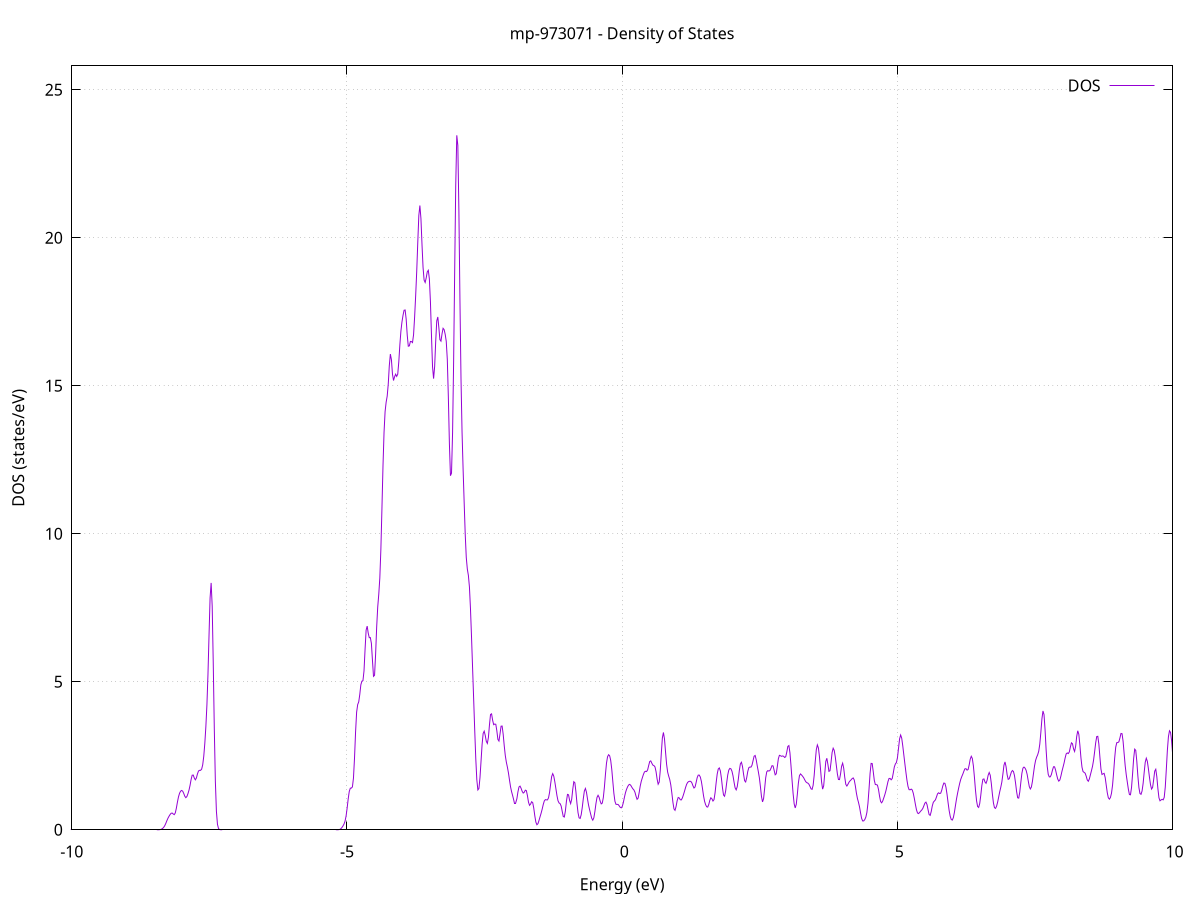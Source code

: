set title 'mp-973071 - Density of States'
set xlabel 'Energy (eV)'
set ylabel 'DOS (states/eV)'
set grid
set xrange [-10:10]
set yrange [0:25.808]
set xzeroaxis lt -1
set terminal png size 800,600
set output 'mp-973071_dos_gnuplot.png'
plot '-' using 1:2 with lines title 'DOS'
-10.073400 0.000000
-10.054200 0.000000
-10.035100 0.000000
-10.015900 0.000000
-9.996800 0.000000
-9.977600 0.000000
-9.958500 0.000000
-9.939300 0.000000
-9.920100 0.000000
-9.901000 0.000000
-9.881800 0.000000
-9.862700 0.000000
-9.843500 0.000000
-9.824400 0.000000
-9.805200 0.000000
-9.786000 0.000000
-9.766900 0.000000
-9.747700 0.000000
-9.728600 0.000000
-9.709400 0.000000
-9.690300 0.000000
-9.671100 0.000000
-9.652000 0.000000
-9.632800 0.000000
-9.613600 0.000000
-9.594500 0.000000
-9.575300 0.000000
-9.556200 0.000000
-9.537000 0.000000
-9.517900 0.000000
-9.498700 0.000000
-9.479500 0.000000
-9.460400 0.000000
-9.441200 0.000000
-9.422100 0.000000
-9.402900 0.000000
-9.383800 0.000000
-9.364600 0.000000
-9.345400 0.000000
-9.326300 0.000000
-9.307100 0.000000
-9.288000 0.000000
-9.268800 0.000000
-9.249700 0.000000
-9.230500 0.000000
-9.211400 0.000000
-9.192200 0.000000
-9.173000 0.000000
-9.153900 0.000000
-9.134700 0.000000
-9.115600 0.000000
-9.096400 0.000000
-9.077300 0.000000
-9.058100 0.000000
-9.038900 0.000000
-9.019800 0.000000
-9.000600 0.000000
-8.981500 0.000000
-8.962300 0.000000
-8.943200 0.000000
-8.924000 0.000000
-8.904800 0.000000
-8.885700 0.000000
-8.866500 0.000000
-8.847400 0.000000
-8.828200 0.000000
-8.809100 0.000000
-8.789900 0.000000
-8.770700 0.000000
-8.751600 0.000000
-8.732400 0.000000
-8.713300 0.000000
-8.694100 0.000000
-8.675000 0.000000
-8.655800 0.000000
-8.636700 0.000000
-8.617500 0.000000
-8.598300 0.000000
-8.579200 0.000000
-8.560000 0.000000
-8.540900 0.000000
-8.521700 0.000000
-8.502600 0.000000
-8.483400 0.000000
-8.464200 0.000000
-8.445100 0.000100
-8.425900 0.000700
-8.406800 0.002800
-8.387600 0.009000
-8.368500 0.022500
-8.349300 0.046200
-8.330100 0.083100
-8.311000 0.138600
-8.291800 0.215900
-8.272700 0.305200
-8.253500 0.387400
-8.234400 0.453900
-8.215200 0.511100
-8.196100 0.555900
-8.176900 0.565900
-8.157700 0.534600
-8.138600 0.510900
-8.119400 0.568500
-8.100300 0.727000
-8.081100 0.929400
-8.062000 1.106300
-8.042800 1.230000
-8.023600 1.302600
-8.004500 1.328700
-7.985300 1.305400
-7.966200 1.230200
-7.947000 1.133800
-7.927900 1.084900
-7.908700 1.123000
-7.889500 1.218300
-7.870400 1.338700
-7.851200 1.500500
-7.832100 1.698000
-7.812900 1.843200
-7.793800 1.849300
-7.774600 1.751700
-7.755500 1.687200
-7.736300 1.747300
-7.717100 1.883700
-7.698000 1.984300
-7.678800 2.009300
-7.659700 2.007700
-7.640500 2.049200
-7.621400 2.192900
-7.602200 2.481400
-7.583000 2.917500
-7.563900 3.484200
-7.544700 4.224400
-7.525600 5.251200
-7.506400 6.570400
-7.487300 7.829800
-7.468100 8.339700
-7.448900 7.560200
-7.429800 5.651000
-7.410600 3.413600
-7.391500 1.643700
-7.372300 0.624000
-7.353200 0.185100
-7.334000 0.042500
-7.314900 0.007500
-7.295700 0.001000
-7.276500 0.000100
-7.257400 0.000000
-7.238200 0.000000
-7.219100 0.000000
-7.199900 0.000000
-7.180800 0.000000
-7.161600 0.000000
-7.142400 0.000000
-7.123300 0.000000
-7.104100 0.000000
-7.085000 0.000000
-7.065800 0.000000
-7.046700 0.000000
-7.027500 0.000000
-7.008300 0.000000
-6.989200 0.000000
-6.970000 0.000000
-6.950900 0.000000
-6.931700 0.000000
-6.912600 0.000000
-6.893400 0.000000
-6.874200 0.000000
-6.855100 0.000000
-6.835900 0.000000
-6.816800 0.000000
-6.797600 0.000000
-6.778500 0.000000
-6.759300 0.000000
-6.740200 0.000000
-6.721000 0.000000
-6.701800 0.000000
-6.682700 0.000000
-6.663500 0.000000
-6.644400 0.000000
-6.625200 0.000000
-6.606100 0.000000
-6.586900 0.000000
-6.567700 0.000000
-6.548600 0.000000
-6.529400 0.000000
-6.510300 0.000000
-6.491100 0.000000
-6.472000 0.000000
-6.452800 0.000000
-6.433600 0.000000
-6.414500 0.000000
-6.395300 0.000000
-6.376200 0.000000
-6.357000 0.000000
-6.337900 0.000000
-6.318700 0.000000
-6.299600 0.000000
-6.280400 0.000000
-6.261200 0.000000
-6.242100 0.000000
-6.222900 0.000000
-6.203800 0.000000
-6.184600 0.000000
-6.165500 0.000000
-6.146300 0.000000
-6.127100 0.000000
-6.108000 0.000000
-6.088800 0.000000
-6.069700 0.000000
-6.050500 0.000000
-6.031400 0.000000
-6.012200 0.000000
-5.993000 0.000000
-5.973900 0.000000
-5.954700 0.000000
-5.935600 0.000000
-5.916400 0.000000
-5.897300 0.000000
-5.878100 0.000000
-5.859000 0.000000
-5.839800 0.000000
-5.820600 0.000000
-5.801500 0.000000
-5.782300 0.000000
-5.763200 0.000000
-5.744000 0.000000
-5.724900 0.000000
-5.705700 0.000000
-5.686500 0.000000
-5.667400 0.000000
-5.648200 0.000000
-5.629100 0.000000
-5.609900 0.000000
-5.590800 0.000000
-5.571600 0.000000
-5.552400 0.000000
-5.533300 0.000000
-5.514100 0.000000
-5.495000 0.000000
-5.475800 0.000000
-5.456700 0.000000
-5.437500 0.000000
-5.418300 0.000000
-5.399200 0.000000
-5.380000 0.000000
-5.360900 0.000000
-5.341700 0.000000
-5.322600 0.000000
-5.303400 0.000000
-5.284300 0.000000
-5.265100 0.000000
-5.245900 0.000000
-5.226800 0.000000
-5.207600 0.000000
-5.188500 0.000100
-5.169300 0.000700
-5.150200 0.003500
-5.131000 0.012500
-5.111800 0.034400
-5.092700 0.073300
-5.073500 0.126100
-5.054400 0.191100
-5.035200 0.289400
-5.016100 0.463900
-4.996900 0.732800
-4.977700 1.043000
-4.958600 1.291800
-4.939400 1.405100
-4.920300 1.408100
-4.901100 1.448500
-4.882000 1.746100
-4.862800 2.424300
-4.843700 3.303900
-4.824500 3.973900
-4.805300 4.229200
-4.786200 4.321900
-4.767000 4.573000
-4.747900 4.897100
-4.728700 5.019900
-4.709600 5.038100
-4.690400 5.365000
-4.671200 6.089800
-4.652100 6.744100
-4.632900 6.881300
-4.613800 6.644300
-4.594600 6.488200
-4.575500 6.493700
-4.556300 6.300500
-4.537100 5.732000
-4.518000 5.183900
-4.498800 5.219300
-4.479700 5.924000
-4.460500 6.843700
-4.441400 7.521500
-4.422200 7.954800
-4.403100 8.505000
-4.383900 9.478500
-4.364700 10.844100
-4.345600 12.278700
-4.326400 13.427400
-4.307300 14.126800
-4.288100 14.446400
-4.269000 14.651200
-4.249800 15.059200
-4.230600 15.679700
-4.211500 16.072100
-4.192300 15.881700
-4.173200 15.394000
-4.154000 15.177900
-4.134900 15.305600
-4.115700 15.391400
-4.096500 15.316700
-4.077400 15.392400
-4.058200 15.809500
-4.039100 16.379200
-4.019900 16.846200
-4.000800 17.154900
-3.981600 17.379500
-3.962400 17.551700
-3.943300 17.560800
-3.924100 17.248300
-3.905000 16.710000
-3.885800 16.337300
-3.866700 16.348900
-3.847500 16.498900
-3.828400 16.493300
-3.809200 16.459900
-3.790000 16.723900
-3.770900 17.318600
-3.751700 18.045300
-3.732600 18.864400
-3.713400 19.844200
-3.694300 20.753200
-3.675100 21.090100
-3.655900 20.647900
-3.636800 19.779900
-3.617600 19.001500
-3.598500 18.571100
-3.579300 18.490800
-3.560200 18.644600
-3.541000 18.850300
-3.521800 18.902100
-3.502700 18.608800
-3.483500 17.840800
-3.464400 16.697500
-3.445200 15.643300
-3.426100 15.240800
-3.406900 15.651300
-3.387800 16.499300
-3.368600 17.191000
-3.349400 17.325100
-3.330300 16.961100
-3.311100 16.556400
-3.292000 16.508000
-3.272800 16.754300
-3.253700 16.942300
-3.234500 16.897700
-3.215300 16.738600
-3.196200 16.505600
-3.177000 15.894700
-3.157900 14.627700
-3.138700 13.037500
-3.119600 11.961900
-3.100400 12.048500
-3.081200 13.406000
-3.062100 15.814600
-3.042900 18.861800
-3.023800 21.774000
-3.004600 23.461700
-2.985500 23.121600
-2.966300 20.908600
-2.947200 17.892700
-2.928000 15.240400
-2.908800 13.425200
-2.889700 12.175400
-2.870500 11.056300
-2.851400 9.989200
-2.832200 9.200600
-2.813100 8.807600
-2.793900 8.594400
-2.774700 8.201100
-2.755600 7.462100
-2.736400 6.490300
-2.717300 5.459300
-2.698100 4.422300
-2.679000 3.377900
-2.659800 2.410700
-2.640600 1.689700
-2.621500 1.346000
-2.602300 1.394600
-2.583200 1.760200
-2.564000 2.316000
-2.544900 2.880300
-2.525700 3.252300
-2.506600 3.331700
-2.487400 3.186500
-2.468200 2.985500
-2.449100 2.917100
-2.429900 3.121300
-2.410800 3.544500
-2.391600 3.894400
-2.372500 3.916800
-2.353300 3.700900
-2.334100 3.550700
-2.315000 3.573100
-2.295800 3.563400
-2.276700 3.340700
-2.257500 3.050800
-2.238400 2.997900
-2.219200 3.238000
-2.200000 3.500000
-2.180900 3.504800
-2.161700 3.228100
-2.142600 2.841200
-2.123400 2.510100
-2.104300 2.286200
-2.085100 2.116800
-2.065900 1.921100
-2.046800 1.678900
-2.027600 1.449300
-2.008500 1.282800
-1.989300 1.151200
-1.970200 1.008900
-1.951000 0.890000
-1.931900 0.890000
-1.912700 1.048300
-1.893500 1.280500
-1.874400 1.446000
-1.855200 1.475100
-1.836100 1.401900
-1.816900 1.299800
-1.797800 1.240300
-1.778600 1.267900
-1.759400 1.338100
-1.740300 1.322400
-1.721100 1.154300
-1.702000 0.934900
-1.682800 0.826100
-1.663700 0.867900
-1.644500 0.947100
-1.625300 0.918600
-1.606200 0.733900
-1.587000 0.471700
-1.567900 0.258300
-1.548700 0.170200
-1.529600 0.206600
-1.510400 0.316300
-1.491300 0.441200
-1.472100 0.561300
-1.452900 0.698000
-1.433800 0.852200
-1.414600 0.972900
-1.395500 1.018400
-1.376300 1.011000
-1.357200 1.009700
-1.338000 1.076300
-1.318800 1.260200
-1.299700 1.543200
-1.280500 1.801300
-1.261400 1.897000
-1.242200 1.810200
-1.223100 1.619200
-1.203900 1.389500
-1.184700 1.157500
-1.165600 0.981000
-1.146400 0.905900
-1.127300 0.883400
-1.108100 0.801400
-1.089000 0.622600
-1.069800 0.448200
-1.050700 0.430200
-1.031500 0.633600
-1.012300 0.960700
-0.993200 1.195100
-0.974000 1.181600
-0.954900 0.994700
-0.935700 0.885000
-0.916600 1.033700
-0.897400 1.368300
-0.878200 1.623700
-0.859100 1.588000
-0.839900 1.282000
-0.820800 0.890800
-0.801600 0.576200
-0.782500 0.403200
-0.763300 0.383500
-0.744100 0.508400
-0.725000 0.749400
-0.705800 1.050900
-0.686700 1.309300
-0.667500 1.395900
-0.648400 1.270500
-0.629200 1.037900
-0.610000 0.830000
-0.590900 0.673800
-0.571700 0.525900
-0.552600 0.386800
-0.533400 0.324300
-0.514300 0.402800
-0.495100 0.616600
-0.476000 0.884100
-0.456800 1.093600
-0.437600 1.165700
-0.418500 1.098700
-0.399300 0.967100
-0.380200 0.874600
-0.361000 0.900400
-0.341900 1.086700
-0.322700 1.435300
-0.303500 1.871800
-0.284400 2.250500
-0.265200 2.467600
-0.246100 2.535800
-0.226900 2.499600
-0.207800 2.344200
-0.188600 2.040500
-0.169400 1.630700
-0.150300 1.231400
-0.131100 0.962000
-0.112000 0.860400
-0.092800 0.858500
-0.073700 0.855000
-0.054500 0.811200
-0.035400 0.758100
-0.016200 0.740800
0.003000 0.791900
0.022100 0.922100
0.041300 1.095700
0.060400 1.251400
0.079600 1.364800
0.098700 1.451000
0.117900 1.513600
0.137100 1.534300
0.156200 1.502800
0.175400 1.439600
0.194500 1.385200
0.213700 1.345500
0.232800 1.269200
0.252000 1.134800
0.271200 1.029800
0.290300 1.070600
0.309500 1.258600
0.328600 1.479200
0.347800 1.641100
0.366900 1.756700
0.386100 1.866800
0.405200 1.953300
0.424400 1.976400
0.443600 1.967000
0.462700 2.020600
0.481900 2.167900
0.501000 2.306700
0.520200 2.326700
0.539300 2.249900
0.558500 2.184000
0.577700 2.168100
0.596800 2.124200
0.616000 1.963400
0.635100 1.715800
0.654300 1.538700
0.673400 1.609800
0.692600 1.997800
0.711800 2.587600
0.730900 3.106400
0.750100 3.287900
0.769200 3.070900
0.788400 2.631200
0.807500 2.213500
0.826700 1.949200
0.845900 1.811900
0.865000 1.696500
0.884200 1.512900
0.903300 1.237100
0.922500 0.928700
0.941600 0.703800
0.960800 0.656900
0.979900 0.785700
0.999100 0.978200
1.018300 1.091300
1.037400 1.075900
1.056600 1.014100
1.075700 1.009100
1.094900 1.078200
1.114000 1.183400
1.133200 1.303300
1.152400 1.428400
1.171500 1.534800
1.190700 1.600700
1.209800 1.629500
1.229000 1.639800
1.248100 1.633200
1.267300 1.583700
1.286500 1.486600
1.305600 1.410600
1.324800 1.445800
1.343900 1.594400
1.363100 1.758200
1.382200 1.846000
1.401400 1.847000
1.420500 1.780400
1.439700 1.634800
1.458900 1.406900
1.478000 1.158100
1.497200 0.967200
1.516300 0.849200
1.535500 0.777800
1.554600 0.766700
1.573800 0.852100
1.593000 0.996100
1.612100 1.081600
1.631300 1.044600
1.650400 0.971300
1.669600 1.018600
1.688700 1.251800
1.707900 1.587400
1.727100 1.882100
1.746200 2.052300
1.765400 2.089300
1.784500 1.988600
1.803700 1.742100
1.822800 1.419900
1.842000 1.175200
1.861100 1.133200
1.880300 1.303200
1.899500 1.587300
1.918600 1.852600
1.937800 2.016000
1.956900 2.074500
1.976100 2.059600
1.995200 1.980000
2.014400 1.822500
2.033600 1.606600
2.052700 1.415000
2.071900 1.348300
2.091000 1.453700
2.110200 1.701800
2.129300 2.001500
2.148500 2.228400
2.167700 2.281100
2.186800 2.138200
2.206000 1.878600
2.225100 1.657400
2.244300 1.615200
2.263400 1.762600
2.282600 1.970200
2.301800 2.098500
2.320900 2.120400
2.340100 2.116100
2.359200 2.179500
2.378400 2.331400
2.397500 2.485500
2.416700 2.510100
2.435800 2.368500
2.455000 2.158700
2.474200 1.967700
2.493300 1.756800
2.512500 1.457400
2.531600 1.125400
2.550800 0.941700
2.569900 1.049500
2.589100 1.394100
2.608300 1.755300
2.627400 1.956500
2.646600 1.998400
2.665700 1.983800
2.684900 1.999800
2.704000 2.076400
2.723200 2.165400
2.742400 2.157500
2.761500 2.010600
2.780700 1.856900
2.799800 1.890200
2.819000 2.132400
2.838100 2.398000
2.857300 2.515200
2.876400 2.501900
2.895600 2.481400
2.914800 2.494000
2.933900 2.483400
2.953100 2.442900
2.972200 2.467200
2.991400 2.622900
3.010500 2.816500
3.029700 2.845000
3.048900 2.600600
3.068000 2.164400
3.087200 1.676000
3.106300 1.222000
3.125500 0.877400
3.144600 0.737700
3.163800 0.860400
3.183000 1.195700
3.202100 1.578100
3.221300 1.825800
3.240400 1.887100
3.259600 1.852100
3.278700 1.809100
3.297900 1.760100
3.317000 1.689600
3.336200 1.624600
3.355400 1.592200
3.374500 1.575800
3.393700 1.538900
3.412800 1.466100
3.432000 1.384200
3.451100 1.365800
3.470300 1.502800
3.489500 1.840700
3.508600 2.304100
3.527800 2.703300
3.546900 2.867200
3.566100 2.766000
3.585200 2.469200
3.604400 2.050100
3.623600 1.618200
3.642700 1.372700
3.661900 1.484200
3.681000 1.895500
3.700200 2.305900
3.719300 2.416600
3.738500 2.211600
3.757600 1.973900
3.776800 1.994900
3.796000 2.286700
3.815100 2.611900
3.834300 2.755700
3.853400 2.683600
3.872600 2.465200
3.891700 2.173500
3.910900 1.886100
3.930100 1.698600
3.949200 1.694700
3.968400 1.886100
3.987500 2.145900
4.006700 2.250300
4.025800 2.081900
4.045000 1.767200
4.064200 1.533300
4.083300 1.477800
4.102500 1.535500
4.121600 1.606500
4.140800 1.651500
4.159900 1.686800
4.179100 1.729800
4.198300 1.752100
4.217400 1.683500
4.236600 1.491200
4.255700 1.247500
4.274900 1.058600
4.294000 0.928500
4.313200 0.772800
4.332300 0.565700
4.351500 0.383400
4.370700 0.297400
4.389800 0.299800
4.409000 0.347300
4.428100 0.428800
4.447300 0.586800
4.466400 0.893600
4.485600 1.373300
4.504800 1.903300
4.523900 2.243400
4.543100 2.238100
4.562200 1.969700
4.581400 1.673700
4.600500 1.528500
4.619700 1.524800
4.638900 1.508700
4.658000 1.362700
4.677200 1.132100
4.696300 0.954900
4.715500 0.910600
4.734600 0.972900
4.753800 1.075100
4.772900 1.184000
4.792100 1.311100
4.811300 1.469000
4.830400 1.630800
4.849600 1.733600
4.868700 1.735000
4.887900 1.688600
4.907000 1.729600
4.926200 1.913900
4.945400 2.121600
4.964500 2.222800
4.983700 2.274500
5.002800 2.440500
5.022000 2.756500
5.041100 3.070900
5.060300 3.202100
5.079500 3.097700
5.098600 2.839900
5.117800 2.535900
5.136900 2.235200
5.156100 1.942300
5.175200 1.670100
5.194400 1.460700
5.213500 1.356000
5.232700 1.350200
5.251900 1.374400
5.271000 1.345700
5.290200 1.232700
5.309300 1.057700
5.328500 0.858000
5.347600 0.677600
5.366800 0.567200
5.386000 0.547200
5.405100 0.585000
5.424300 0.629800
5.443400 0.666300
5.462600 0.719400
5.481700 0.806900
5.500900 0.900400
5.520100 0.933900
5.539200 0.853300
5.558400 0.678100
5.577500 0.515600
5.596700 0.486100
5.615800 0.614200
5.635000 0.802700
5.654200 0.929300
5.673300 0.971300
5.692500 1.010800
5.711600 1.108600
5.730800 1.215300
5.749900 1.249400
5.769100 1.224200
5.788200 1.235800
5.807400 1.337600
5.826600 1.481900
5.845700 1.579100
5.864900 1.568200
5.884000 1.434600
5.903200 1.199800
5.922300 0.916500
5.941500 0.652400
5.960700 0.457200
5.979800 0.347100
5.999000 0.327400
6.018100 0.409600
6.037300 0.589200
6.056400 0.821000
6.075600 1.044000
6.094800 1.234100
6.113900 1.406600
6.133100 1.568300
6.152200 1.701600
6.171400 1.798000
6.190500 1.882700
6.209700 1.981200
6.228800 2.060800
6.248000 2.062800
6.267200 2.014700
6.286300 2.036100
6.305500 2.188800
6.324600 2.384700
6.343800 2.482600
6.362900 2.408700
6.382100 2.158200
6.401300 1.767700
6.420400 1.333100
6.439600 0.981400
6.458700 0.786800
6.477900 0.755300
6.497000 0.883900
6.516200 1.159700
6.535400 1.488600
6.554500 1.705200
6.573700 1.718300
6.592800 1.614100
6.612000 1.569300
6.631100 1.670600
6.650300 1.842800
6.669400 1.934500
6.688600 1.841500
6.707800 1.567200
6.726900 1.212200
6.746100 0.910400
6.765200 0.746600
6.784400 0.722700
6.803500 0.796500
6.822700 0.933600
6.841900 1.109800
6.861000 1.286800
6.880200 1.438300
6.899300 1.613400
6.918500 1.884600
6.937600 2.180900
6.956800 2.292700
6.976000 2.131000
6.995100 1.860700
7.014300 1.703700
7.033400 1.722200
7.052600 1.835900
7.071700 1.947900
7.090900 2.001900
7.110100 1.969200
7.129200 1.828300
7.148400 1.580000
7.167500 1.288500
7.186700 1.080600
7.205800 1.069600
7.225000 1.272000
7.244100 1.598100
7.263300 1.906000
7.282500 2.082700
7.301600 2.118700
7.320800 2.083300
7.339900 2.010900
7.359100 1.870000
7.378200 1.659100
7.397400 1.462200
7.416600 1.378200
7.435700 1.442100
7.454900 1.633800
7.474000 1.900300
7.493200 2.159000
7.512300 2.343000
7.531500 2.452700
7.550700 2.535800
7.569800 2.656900
7.589000 2.897400
7.608100 3.295100
7.627300 3.745300
7.646400 4.013900
7.665600 3.891600
7.684700 3.373300
7.703900 2.694300
7.723100 2.150300
7.742200 1.870900
7.761400 1.785200
7.780500 1.790200
7.799700 1.869100
7.818800 2.012300
7.838000 2.129000
7.857200 2.127000
7.876300 2.011900
7.895500 1.853300
7.914600 1.713800
7.933800 1.643300
7.952900 1.680700
7.972100 1.813400
7.991300 1.973000
8.010400 2.111700
8.029600 2.253100
8.048700 2.422700
8.067900 2.561900
8.087000 2.596100
8.106200 2.574700
8.125300 2.630900
8.144500 2.796000
8.163700 2.937500
8.182800 2.906900
8.202000 2.734100
8.221100 2.646100
8.240300 2.821800
8.259400 3.152100
8.278600 3.344700
8.297800 3.228100
8.316900 2.864500
8.336100 2.438100
8.355200 2.116400
8.374400 1.967900
8.393500 1.939600
8.412700 1.912000
8.431900 1.811100
8.451000 1.683500
8.470200 1.638800
8.489300 1.717100
8.508500 1.857500
8.527600 1.996500
8.546800 2.145300
8.566000 2.354700
8.585100 2.637400
8.604300 2.937600
8.623400 3.150000
8.642600 3.157500
8.661700 2.899000
8.680900 2.455800
8.700000 2.047800
8.719200 1.867800
8.738400 1.889800
8.757500 1.906100
8.776700 1.766900
8.795800 1.508100
8.815000 1.250000
8.834100 1.081800
8.853300 1.034700
8.872500 1.091100
8.891600 1.235500
8.910800 1.506200
8.929900 1.930200
8.949100 2.416800
8.968200 2.789000
8.987400 2.942300
9.006600 2.946800
9.025700 2.970900
9.044900 3.102600
9.064000 3.254300
9.083200 3.246700
9.102300 2.988100
9.121500 2.567700
9.140600 2.161000
9.159800 1.856200
9.179000 1.610000
9.198100 1.370800
9.217300 1.189200
9.236400 1.181700
9.255600 1.426200
9.274700 1.888500
9.293900 2.402300
9.313100 2.724100
9.332200 2.683400
9.351400 2.313900
9.370500 1.822000
9.389700 1.426100
9.408800 1.224500
9.428000 1.198000
9.447200 1.310500
9.466300 1.567500
9.485500 1.939300
9.504600 2.280100
9.523800 2.417600
9.542900 2.313300
9.562100 2.063800
9.581200 1.777100
9.600400 1.521500
9.619600 1.375200
9.638700 1.431500
9.657900 1.693400
9.677000 1.982500
9.696200 2.044200
9.715300 1.791300
9.734500 1.389900
9.753700 1.082500
9.772800 0.978900
9.792000 1.007600
9.811100 1.028800
9.830300 1.010700
9.849400 1.093000
9.868600 1.441400
9.887800 2.042700
9.906900 2.685100
9.926100 3.146400
9.945200 3.343500
9.964400 3.290100
9.983500 3.011900
10.002700 2.553000
10.021800 2.002800
10.041000 1.494800
10.060200 1.181300
10.079300 1.156800
10.098500 1.363400
10.117600 1.601300
10.136800 1.680000
10.155900 1.562600
10.175100 1.353400
10.194300 1.174600
10.213400 1.080800
10.232600 1.071200
10.251700 1.149700
10.270900 1.343500
10.290000 1.636000
10.309200 1.905800
10.328400 2.019000
10.347500 2.009300
10.366700 2.085600
10.385800 2.387600
10.405000 2.805800
10.424100 3.128400
10.443300 3.281000
10.462500 3.309400
10.481600 3.225200
10.500800 3.002600
10.519900 2.671500
10.539100 2.334000
10.558200 2.095200
10.577400 1.974700
10.596500 1.894700
10.615700 1.799800
10.634900 1.739200
10.654000 1.756200
10.673200 1.782800
10.692300 1.751700
10.711500 1.720300
10.730600 1.781000
10.749800 1.915500
10.769000 2.014100
10.788100 1.987300
10.807300 1.825200
10.826400 1.588800
10.845600 1.372600
10.864700 1.257300
10.883900 1.271100
10.903100 1.377800
10.922200 1.503900
10.941400 1.609300
10.960500 1.734400
10.979700 1.928200
10.998800 2.132300
11.018000 2.218800
11.037100 2.156300
11.056300 2.054100
11.075500 2.015800
11.094600 2.017100
11.113800 1.955900
11.132900 1.787100
11.152100 1.594400
11.171200 1.547100
11.190400 1.769500
11.209600 2.207700
11.228700 2.631800
11.247900 2.816100
11.267000 2.720400
11.286200 2.487600
11.305300 2.297800
11.324500 2.218400
11.343700 2.171500
11.362800 2.062100
11.382000 1.920100
11.401100 1.862600
11.420300 1.940900
11.439400 2.095600
11.458600 2.229400
11.477700 2.265900
11.496900 2.173000
11.516100 1.963800
11.535200 1.669600
11.554400 1.340000
11.573500 1.073200
11.592700 0.992900
11.611800 1.166000
11.631000 1.520100
11.650200 1.829900
11.669300 1.868500
11.688500 1.648900
11.707600 1.448100
11.726800 1.520800
11.745900 1.841900
11.765100 2.178100
11.784300 2.341600
11.803400 2.296900
11.822600 2.090600
11.841700 1.809900
11.860900 1.583100
11.880000 1.509500
11.899200 1.587500
11.918400 1.753100
11.937500 1.947000
11.956700 2.126800
11.975800 2.255100
11.995000 2.288600
12.014100 2.183100
12.033300 1.964900
12.052400 1.806300
12.071600 1.907600
12.090800 2.234400
12.109900 2.481400
12.129100 2.388200
12.148200 2.008700
12.167400 1.597900
12.186500 1.328700
12.205700 1.199600
12.224900 1.141500
12.244000 1.125100
12.263200 1.173500
12.282300 1.304300
12.301500 1.479200
12.320600 1.619900
12.339800 1.668500
12.359000 1.615900
12.378100 1.491300
12.397300 1.359200
12.416400 1.295300
12.435600 1.340100
12.454700 1.521200
12.473900 1.882800
12.493000 2.399200
12.512200 2.912400
12.531400 3.242700
12.550500 3.305300
12.569700 3.086700
12.588800 2.623800
12.608000 2.062400
12.627100 1.629700
12.646300 1.464300
12.665500 1.493700
12.684600 1.524700
12.703800 1.449600
12.722900 1.328400
12.742100 1.268100
12.761200 1.275500
12.780400 1.257600
12.799600 1.145200
12.818700 0.980400
12.837900 0.877600
12.857000 0.921200
12.876200 1.100800
12.895300 1.325300
12.914500 1.499000
12.933600 1.592500
12.952800 1.646600
12.972000 1.731700
12.991100 1.908300
13.010300 2.175200
13.029400 2.425200
13.048600 2.504600
13.067700 2.376300
13.086900 2.178800
13.106100 2.067100
13.125200 2.040200
13.144400 1.985400
13.163500 1.862300
13.182700 1.772900
13.201800 1.822000
13.221000 1.964300
13.240200 2.068300
13.259300 2.104300
13.278500 2.168400
13.297600 2.328900
13.316800 2.538400
13.335900 2.696900
13.355100 2.748600
13.374300 2.716100
13.393400 2.639200
13.412600 2.495700
13.431700 2.233800
13.450900 1.879500
13.470000 1.552400
13.489200 1.360200
13.508300 1.309800
13.527500 1.340500
13.546700 1.407200
13.565800 1.486900
13.585000 1.542300
13.604100 1.537300
13.623300 1.470600
13.642400 1.371900
13.661600 1.289900
13.680800 1.290500
13.699900 1.420800
13.719100 1.634800
13.738200 1.798500
13.757400 1.824000
13.776500 1.765000
13.795700 1.734100
13.814900 1.768000
13.834000 1.830200
13.853200 1.906300
13.872300 1.994900
13.891500 2.026000
13.910600 1.930500
13.929800 1.798600
13.948900 1.807700
13.968100 1.982500
13.987300 2.175300
14.006400 2.275600
14.025600 2.295200
14.044700 2.255900
14.063900 2.116700
14.083000 1.849600
14.102200 1.538000
14.121400 1.352000
14.140500 1.397900
14.159700 1.615300
14.178800 1.857600
14.198000 2.056100
14.217100 2.276600
14.236300 2.609000
14.255500 2.997200
14.274600 3.201400
14.293800 3.006600
14.312900 2.478500
14.332100 1.949200
14.351200 1.745800
14.370400 1.946200
14.389500 2.345100
14.408700 2.632600
14.427900 2.637900
14.447000 2.412900
14.466200 2.111400
14.485300 1.853900
14.504500 1.712200
14.523600 1.726000
14.542800 1.856100
14.562000 1.985600
14.581100 2.038800
14.600300 2.046800
14.619400 2.060900
14.638600 2.090200
14.657700 2.171700
14.676900 2.385900
14.696100 2.725600
14.715200 3.045300
14.734400 3.213700
14.753500 3.219300
14.772700 3.078900
14.791800 2.785400
14.811000 2.434800
14.830200 2.261900
14.849300 2.428800
14.868500 2.846400
14.887600 3.264400
14.906800 3.487200
14.925900 3.492200
14.945100 3.390300
14.964200 3.278800
14.983400 3.150900
15.002600 2.971100
15.021700 2.783300
15.040900 2.703000
15.060000 2.841400
15.079200 3.219100
15.098300 3.690100
15.117500 4.003800
15.136700 4.036500
15.155800 3.926200
15.175000 3.906900
15.194100 4.040200
15.213300 4.167800
15.232400 4.111900
15.251600 3.868800
15.270800 3.583200
15.289900 3.389000
15.309100 3.320000
15.328200 3.336500
15.347400 3.406400
15.366500 3.561000
15.385700 3.849000
15.404800 4.246600
15.424000 4.659300
15.443200 4.977100
15.462300 5.106200
15.481500 5.005100
15.500600 4.698200
15.519800 4.231500
15.538900 3.665400
15.558100 3.129100
15.577300 2.804800
15.596400 2.798000
15.615600 3.017800
15.634700 3.222400
15.653900 3.221600
15.673000 3.032100
15.692200 2.839500
15.711400 2.831500
15.730500 3.049600
15.749700 3.381000
15.768800 3.695300
15.788000 3.925200
15.807100 4.002000
15.826300 3.853400
15.845400 3.528900
15.864600 3.200600
15.883800 2.994300
15.902900 2.912600
15.922100 2.899200
15.941200 2.885300
15.960400 2.809800
15.979500 2.681200
15.998700 2.592900
16.017900 2.627900
16.037000 2.761900
16.056200 2.895900
16.075300 2.997600
16.094500 3.166900
16.113600 3.493800
16.132800 3.871500
16.152000 4.049000
16.171100 3.881100
16.190300 3.451500
16.209400 2.958700
16.228600 2.592700
16.247700 2.520400
16.266900 2.823400
16.286000 3.364500
16.305200 3.810200
16.324400 3.864400
16.343500 3.490200
16.362700 2.919100
16.381800 2.456200
16.401000 2.261900
16.420100 2.296600
16.439300 2.422000
16.458500 2.515400
16.477600 2.537700
16.496800 2.544700
16.515900 2.614300
16.535100 2.754600
16.554200 2.888000
16.573400 2.919300
16.592600 2.840000
16.611700 2.772800
16.630900 2.864300
16.650000 3.103700
16.669200 3.287100
16.688300 3.226200
16.707500 2.995400
16.726700 2.883800
16.745800 3.074500
16.765000 3.451200
16.784100 3.722600
16.803300 3.682200
16.822400 3.370600
16.841600 3.008300
16.860700 2.751000
16.879900 2.551000
16.899100 2.287400
16.918200 1.952200
16.937400 1.657200
16.956500 1.514700
16.975700 1.539600
16.994800 1.636200
17.014000 1.699300
17.033200 1.737800
17.052300 1.851800
17.071500 2.090100
17.090600 2.395700
17.109800 2.688000
17.128900 2.929600
17.148100 3.097900
17.167300 3.147800
17.186400 3.044300
17.205600 2.818700
17.224700 2.557200
17.243900 2.315600
17.263000 2.081500
17.282200 1.853200
17.301300 1.695500
17.320500 1.665700
17.339700 1.749500
17.358800 1.920000
17.378000 2.198000
17.397100 2.610600
17.416300 3.119300
17.435400 3.603900
17.454600 3.909800
17.473800 3.930900
17.492900 3.692400
17.512100 3.358000
17.531200 3.103900
17.550400 2.982400
17.569500 2.963200
17.588700 3.054900
17.607900 3.281000
17.627000 3.582900
17.646200 3.837900
17.665300 3.940700
17.684500 3.843600
17.703600 3.599100
17.722800 3.381700
17.741900 3.373900
17.761100 3.581600
17.780300 3.803500
17.799400 3.827800
17.818600 3.627600
17.837700 3.323600
17.856900 3.004300
17.876000 2.663600
17.895200 2.300700
17.914400 1.997700
17.933500 1.860600
17.952700 1.917700
17.971800 2.094800
17.991000 2.264100
18.010100 2.330300
18.029300 2.333500
18.048500 2.475600
18.067600 2.958700
18.086800 3.722700
18.105900 4.404600
18.125100 4.660800
18.144200 4.468400
18.163400 4.024600
18.182600 3.508400
18.201700 3.077100
18.220900 2.903700
18.240000 3.038100
18.259200 3.329400
18.278300 3.579000
18.297500 3.694800
18.316600 3.665000
18.335800 3.489900
18.355000 3.201600
18.374100 2.893900
18.393300 2.670300
18.412400 2.551600
18.431600 2.468700
18.450700 2.379400
18.469900 2.354900
18.489100 2.487000
18.508200 2.744800
18.527400 3.010700
18.546500 3.236400
18.565700 3.470100
18.584800 3.720800
18.604000 3.875600
18.623200 3.802500
18.642300 3.490800
18.661500 3.048500
18.680600 2.622700
18.699800 2.372300
18.718900 2.448900
18.738100 2.902700
18.757200 3.590400
18.776400 4.230100
18.795600 4.579000
18.814700 4.537500
18.833900 4.131000
18.853000 3.499700
18.872200 2.878800
18.891300 2.473000
18.910500 2.343100
18.929700 2.425000
18.948800 2.595900
18.968000 2.739800
18.987100 2.843200
19.006300 2.994000
19.025400 3.212900
19.044600 3.370000
19.063800 3.338600
19.082900 3.127600
19.102100 2.805100
19.121200 2.415700
19.140400 2.040200
19.159500 1.828000
19.178700 1.886300
19.197800 2.170600
19.217000 2.497500
19.236200 2.662400
19.255300 2.595800
19.274500 2.428700
19.293600 2.360800
19.312800 2.468800
19.331900 2.660600
19.351100 2.775200
19.370300 2.698300
19.389400 2.425700
19.408600 2.071000
19.427700 1.823500
19.446900 1.865300
19.466000 2.255500
19.485200 2.843900
19.504400 3.327800
19.523500 3.467200
19.542700 3.262700
19.561800 2.895000
19.581000 2.528500
19.600100 2.249800
19.619300 2.149200
19.638500 2.329100
19.657600 2.783200
19.676800 3.326600
19.695900 3.717200
19.715100 3.887600
19.734200 3.985500
19.753400 4.094800
19.772500 4.040800
19.791700 3.635700
19.810900 3.007200
19.830000 2.524800
19.849200 2.448500
19.868300 2.712000
19.887500 3.011300
19.906600 3.088200
19.925800 2.910700
19.945000 2.592600
19.964100 2.250200
19.983300 1.993000
20.002400 1.932400
20.021600 2.082000
20.040700 2.307200
20.059900 2.459500
20.079100 2.518200
20.098200 2.553300
20.117400 2.599600
20.136500 2.611300
20.155700 2.529500
20.174800 2.378700
20.194000 2.274900
20.213100 2.331500
20.232300 2.563000
20.251500 2.853600
20.270600 3.019000
20.289800 2.956100
20.308900 2.752000
20.328100 2.612900
20.347200 2.666000
20.366400 2.819500
20.385600 2.838000
20.404700 2.604300
20.423900 2.288800
20.443000 2.188800
20.462200 2.407100
20.481300 2.742900
20.500500 2.904500
20.519700 2.808600
20.538800 2.651400
20.558000 2.686300
20.577100 2.958200
20.596300 3.274900
20.615400 3.415800
20.634600 3.336600
20.653700 3.164900
20.672900 3.031200
20.692100 2.940200
20.711200 2.814700
20.730400 2.629400
20.749500 2.440600
20.768700 2.298500
20.787800 2.211400
20.807000 2.170000
20.826200 2.118700
20.845300 1.974900
20.864500 1.778300
20.883600 1.728800
20.902800 1.960300
20.921900 2.343400
20.941100 2.631400
20.960300 2.764800
20.979400 2.902800
20.998600 3.148700
21.017700 3.383300
21.036900 3.435100
21.056000 3.319200
21.075200 3.206800
21.094300 3.215300
21.113500 3.324600
21.132700 3.469200
21.151800 3.618000
21.171000 3.758600
21.190100 3.856200
21.209300 3.838500
21.228400 3.647500
21.247600 3.333600
21.266800 3.050500
21.285900 2.924600
21.305100 2.974500
21.324200 3.119100
21.343400 3.204600
21.362500 3.101000
21.381700 2.847600
21.400900 2.632400
21.420000 2.581900
21.439200 2.656200
21.458300 2.788200
21.477500 3.014400
21.496600 3.375300
21.515800 3.756700
21.535000 3.950800
21.554100 3.853500
21.573300 3.514600
21.592400 3.032400
21.611600 2.511000
21.630700 2.099700
21.649900 1.947600
21.669000 2.073100
21.688200 2.339100
21.707400 2.583900
21.726500 2.733600
21.745700 2.804600
21.764800 2.852600
21.784000 2.901400
21.803100 2.915700
21.822300 2.878100
21.841500 2.842600
21.860600 2.857300
21.879800 2.913500
21.898900 3.005000
21.918100 3.133900
21.937200 3.245900
21.956400 3.262700
21.975600 3.181100
21.994700 3.075400
22.013900 3.050300
22.033000 3.231100
22.052200 3.683300
22.071300 4.290800
22.090500 4.825600
22.109600 5.150100
22.128800 5.256700
22.148000 5.136600
22.167100 4.721800
22.186300 3.997100
22.205400 3.121800
22.224600 2.367100
22.243700 1.926300
22.262900 1.821500
22.282100 1.964500
22.301200 2.250200
22.320400 2.585300
22.339500 2.854800
22.358700 2.927800
22.377800 2.772900
22.397000 2.538300
22.416200 2.398500
22.435300 2.352700
22.454500 2.296300
22.473600 2.236800
22.492800 2.304100
22.511900 2.564000
22.531100 2.913000
22.550200 3.166100
22.569400 3.209400
22.588600 3.065900
22.607700 2.847100
22.626900 2.676400
22.646000 2.649000
22.665200 2.791200
22.684300 3.007200
22.703500 3.114800
22.722700 3.027700
22.741800 2.903900
22.761000 3.023200
22.780100 3.498800
22.799300 4.181500
22.818400 4.816600
22.837600 5.196400
22.856800 5.236500
22.875900 5.012500
22.895100 4.663700
22.914200 4.254100
22.933400 3.804500
22.952500 3.369600
22.971700 2.992000
22.990900 2.684600
23.010000 2.527800
23.029200 2.691100
23.048300 3.268300
23.067500 4.106900
23.086600 4.875300
23.105800 5.311300
23.124900 5.352800
23.144100 5.085800
23.163300 4.688300
23.182400 4.361100
23.201600 4.195700
23.220700 4.143300
23.239900 4.115300
23.259000 4.064900
23.278200 4.015900
23.297400 4.060000
23.316500 4.273900
23.335700 4.583800
23.354800 4.757200
23.374000 4.610300
23.393100 4.209600
23.412300 3.813700
23.431500 3.634800
23.450600 3.683600
23.469800 3.801500
23.488900 3.812000
23.508100 3.663700
23.527200 3.437900
23.546400 3.215700
23.565500 2.990700
23.584700 2.741000
23.603900 2.531100
23.623000 2.480100
23.642200 2.630300
23.661300 2.873300
23.680500 3.022200
23.699600 2.971900
23.718800 2.796200
23.738000 2.705100
23.757100 2.917900
23.776300 3.488000
23.795400 4.181400
23.814600 4.628500
23.833700 4.660500
23.852900 4.424100
23.872100 4.194500
23.891200 4.163500
23.910400 4.314800
23.929500 4.434100
23.948700 4.338600
23.967800 4.097300
23.987000 3.935800
24.006100 3.973700
24.025300 4.115700
24.044500 4.165700
24.063600 4.013400
24.082800 3.700100
24.101900 3.314700
24.121100 2.906300
24.140200 2.526000
24.159400 2.272700
24.178600 2.241500
24.197700 2.420300
24.216900 2.645200
24.236000 2.718600
24.255200 2.612500
24.274300 2.507900
24.293500 2.605900
24.312700 2.927600
24.331800 3.322000
24.351000 3.655900
24.370100 3.938000
24.389300 4.246100
24.408400 4.607900
24.427600 4.969500
24.446800 5.212200
24.465900 5.200700
24.485100 4.890900
24.504200 4.398900
24.523400 3.896800
24.542500 3.453300
24.561700 3.052800
24.580800 2.735600
24.600000 2.598200
24.619200 2.655300
24.638300 2.795900
24.657500 2.901500
24.676600 2.964200
24.695800 3.061100
24.714900 3.226700
24.734100 3.407900
24.753300 3.564000
24.772400 3.727400
24.791600 3.908400
24.810700 4.014500
24.829900 3.927300
24.849000 3.648300
24.868200 3.345200
24.887400 3.216700
24.906500 3.290700
24.925700 3.403400
24.944800 3.383300
24.964000 3.180200
24.983100 2.837900
25.002300 2.436800
25.021400 2.077600
25.040600 1.878800
25.059800 1.942800
25.078900 2.274400
25.098100 2.722100
25.117200 3.036500
25.136400 3.026400
25.155500 2.693000
25.174700 2.212800
25.193900 1.769000
25.213000 1.437400
25.232200 1.250700
25.251300 1.267300
25.270500 1.504300
25.289600 1.872300
25.308800 2.226500
25.328000 2.435600
25.347100 2.395600
25.366300 2.082100
25.385400 1.637600
25.404600 1.310400
25.423700 1.237000
25.442900 1.329700
25.462000 1.412500
25.481200 1.408300
25.500400 1.340400
25.519500 1.229400
25.538700 1.092100
25.557800 0.989400
25.577000 0.969400
25.596100 1.003600
25.615300 1.050800
25.634500 1.136800
25.653600 1.301200
25.672800 1.492600
25.691900 1.586100
25.711100 1.516400
25.730200 1.342000
25.749400 1.166300
25.768600 1.036000
25.787700 0.919600
25.806900 0.763800
25.826000 0.573300
25.845200 0.422500
25.864300 0.376000
25.883500 0.419900
25.902700 0.493500
25.921800 0.574800
25.941000 0.689000
25.960100 0.821300
25.979300 0.875500
25.998400 0.769100
26.017600 0.535800
26.036700 0.293000
26.055900 0.131900
26.075100 0.070500
26.094200 0.083000
26.113400 0.131400
26.132500 0.172500
26.151700 0.172000
26.170800 0.129400
26.190000 0.074900
26.209200 0.038200
26.228300 0.027800
26.247500 0.035000
26.266600 0.046700
26.285800 0.056600
26.304900 0.072000
26.324100 0.106200
26.343300 0.155900
26.362400 0.194000
26.381600 0.194300
26.400700 0.159200
26.419900 0.115500
26.439000 0.089600
26.458200 0.092500
26.477300 0.115200
26.496500 0.132600
26.515700 0.123100
26.534800 0.088300
26.554000 0.048300
26.573100 0.020100
26.592300 0.006300
26.611400 0.001500
26.630600 0.000300
26.649800 0.000000
26.668900 0.000000
26.688100 0.000000
26.707200 0.000000
26.726400 0.000000
26.745500 0.000000
26.764700 0.000000
26.783900 0.000000
26.803000 0.000000
26.822200 0.000000
26.841300 0.000000
26.860500 0.000000
26.879600 0.000000
26.898800 0.000000
26.917900 0.000000
26.937100 0.000000
26.956300 0.000000
26.975400 0.000000
26.994600 0.000000
27.013700 0.000000
27.032900 0.000000
27.052000 0.000000
27.071200 0.000000
27.090400 0.000000
27.109500 0.000000
27.128700 0.000000
27.147800 0.000000
27.167000 0.000000
27.186100 0.000000
27.205300 0.000000
27.224500 0.000000
27.243600 0.000000
27.262800 0.000000
27.281900 0.000000
27.301100 0.000000
27.320200 0.000000
27.339400 0.000000
27.358500 0.000000
27.377700 0.000000
27.396900 0.000000
27.416000 0.000000
27.435200 0.000000
27.454300 0.000000
27.473500 0.000000
27.492600 0.000000
27.511800 0.000000
27.531000 0.000000
27.550100 0.000000
27.569300 0.000000
27.588400 0.000000
27.607600 0.000000
27.626700 0.000000
27.645900 0.000000
27.665100 0.000000
27.684200 0.000000
27.703400 0.000000
27.722500 0.000000
27.741700 0.000000
27.760800 0.000000
27.780000 0.000000
27.799200 0.000000
27.818300 0.000000
27.837500 0.000000
27.856600 0.000000
27.875800 0.000000
27.894900 0.000000
27.914100 0.000000
27.933200 0.000000
27.952400 0.000000
27.971600 0.000000
27.990700 0.000000
28.009900 0.000000
28.029000 0.000000
28.048200 0.000000
28.067300 0.000000
28.086500 0.000000
28.105700 0.000000
28.124800 0.000000
28.144000 0.000000
28.163100 0.000000
28.182300 0.000000
28.201400 0.000000
28.220600 0.000000
28.239800 0.000000
e
